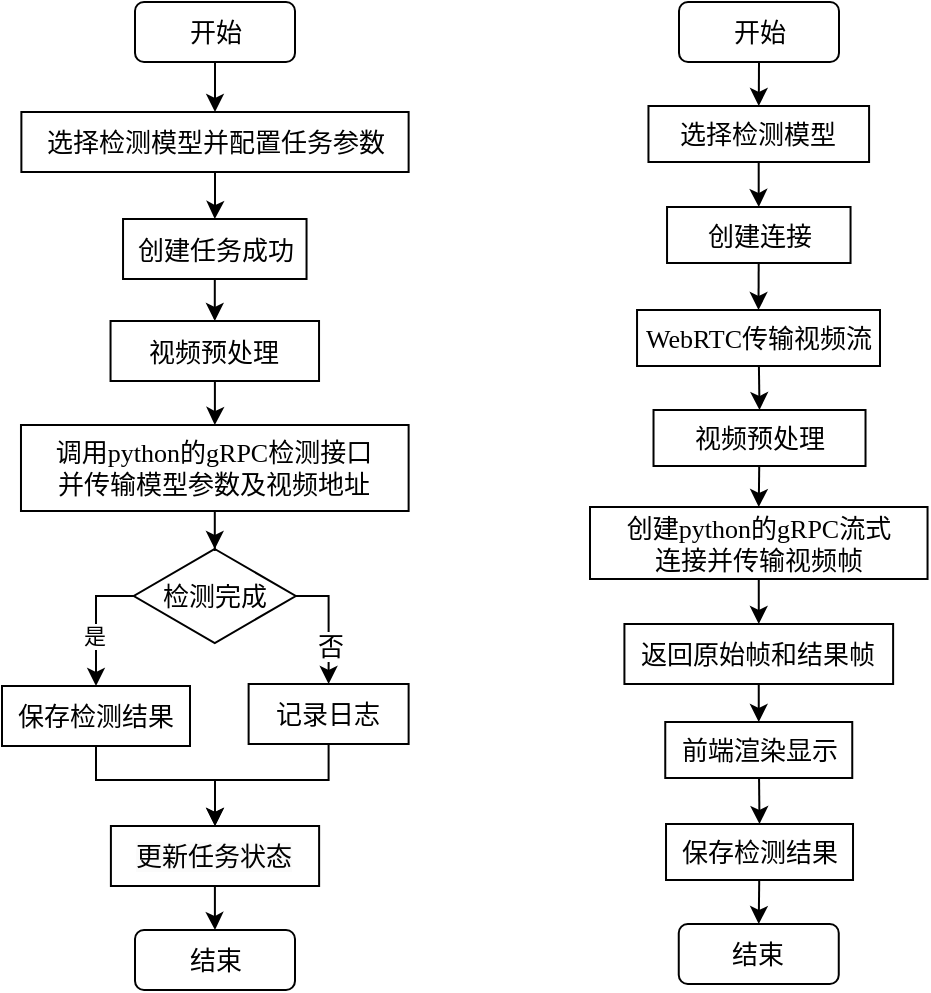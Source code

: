 <mxfile version="26.1.3">
  <diagram name="第 1 页" id="hVpuzf0cs5-q520rvy3v">
    <mxGraphModel dx="1127" dy="544" grid="1" gridSize="10" guides="1" tooltips="1" connect="1" arrows="1" fold="1" page="1" pageScale="1" pageWidth="827" pageHeight="1169" math="0" shadow="0">
      <root>
        <mxCell id="0" />
        <mxCell id="1" parent="0" />
        <mxCell id="VQWNfahwIAXLIbeWohpL-105" value="" style="group" vertex="1" connectable="0" parent="1">
          <mxGeometry x="120" y="150" width="203.31" height="494" as="geometry" />
        </mxCell>
        <mxCell id="VQWNfahwIAXLIbeWohpL-51" style="rounded=0;orthogonalLoop=1;jettySize=auto;html=1;entryX=0.5;entryY=0;entryDx=0;entryDy=0;fontFamily=宋体;exitX=0.5;exitY=1;exitDx=0;exitDy=0;" edge="1" parent="VQWNfahwIAXLIbeWohpL-105" source="VQWNfahwIAXLIbeWohpL-22" target="VQWNfahwIAXLIbeWohpL-50">
          <mxGeometry relative="1" as="geometry">
            <mxPoint x="106.524" y="-31" as="sourcePoint" />
          </mxGeometry>
        </mxCell>
        <mxCell id="VQWNfahwIAXLIbeWohpL-55" style="edgeStyle=orthogonalEdgeStyle;rounded=0;orthogonalLoop=1;jettySize=auto;html=1;entryX=0.5;entryY=0;entryDx=0;entryDy=0;fontFamily=宋体;" edge="1" parent="VQWNfahwIAXLIbeWohpL-105" source="VQWNfahwIAXLIbeWohpL-31" target="VQWNfahwIAXLIbeWohpL-35">
          <mxGeometry relative="1" as="geometry" />
        </mxCell>
        <mxCell id="VQWNfahwIAXLIbeWohpL-31" value="创建任务成功" style="rounded=0;whiteSpace=wrap;html=1;fontFamily=宋体;fontSize=13;" vertex="1" parent="VQWNfahwIAXLIbeWohpL-105">
          <mxGeometry x="60.52" y="108.5" width="91.75" height="30" as="geometry" />
        </mxCell>
        <mxCell id="VQWNfahwIAXLIbeWohpL-57" style="edgeStyle=orthogonalEdgeStyle;rounded=0;orthogonalLoop=1;jettySize=auto;html=1;entryX=0.5;entryY=0;entryDx=0;entryDy=0;fontFamily=宋体;" edge="1" parent="VQWNfahwIAXLIbeWohpL-105" source="VQWNfahwIAXLIbeWohpL-35" target="VQWNfahwIAXLIbeWohpL-56">
          <mxGeometry relative="1" as="geometry" />
        </mxCell>
        <mxCell id="VQWNfahwIAXLIbeWohpL-35" value="视频预处理" style="rounded=0;whiteSpace=wrap;html=1;fontFamily=宋体;fontSize=13;" vertex="1" parent="VQWNfahwIAXLIbeWohpL-105">
          <mxGeometry x="54.27" y="159.5" width="104.25" height="30" as="geometry" />
        </mxCell>
        <mxCell id="VQWNfahwIAXLIbeWohpL-63" style="edgeStyle=orthogonalEdgeStyle;rounded=0;orthogonalLoop=1;jettySize=auto;html=1;entryX=0.5;entryY=0;entryDx=0;entryDy=0;fontFamily=宋体;" edge="1" parent="VQWNfahwIAXLIbeWohpL-105" source="VQWNfahwIAXLIbeWohpL-40" target="VQWNfahwIAXLIbeWohpL-47">
          <mxGeometry relative="1" as="geometry">
            <Array as="points">
              <mxPoint x="163" y="297" />
            </Array>
          </mxGeometry>
        </mxCell>
        <mxCell id="VQWNfahwIAXLIbeWohpL-69" style="edgeStyle=orthogonalEdgeStyle;rounded=0;orthogonalLoop=1;jettySize=auto;html=1;entryX=0.5;entryY=0;entryDx=0;entryDy=0;fontFamily=宋体;" edge="1" parent="VQWNfahwIAXLIbeWohpL-105" source="VQWNfahwIAXLIbeWohpL-40" target="VQWNfahwIAXLIbeWohpL-42">
          <mxGeometry relative="1" as="geometry">
            <Array as="points">
              <mxPoint x="47" y="297" />
            </Array>
          </mxGeometry>
        </mxCell>
        <mxCell id="VQWNfahwIAXLIbeWohpL-70" value="是" style="edgeLabel;html=1;align=center;verticalAlign=middle;resizable=0;points=[];fontFamily=宋体;" vertex="1" connectable="0" parent="VQWNfahwIAXLIbeWohpL-69">
          <mxGeometry x="0.071" y="-1" relative="1" as="geometry">
            <mxPoint y="5" as="offset" />
          </mxGeometry>
        </mxCell>
        <mxCell id="VQWNfahwIAXLIbeWohpL-40" value="检测完成" style="rhombus;whiteSpace=wrap;html=1;fontFamily=宋体;fontSize=13;" vertex="1" parent="VQWNfahwIAXLIbeWohpL-105">
          <mxGeometry x="65.89" y="273.5" width="81" height="47" as="geometry" />
        </mxCell>
        <mxCell id="VQWNfahwIAXLIbeWohpL-66" style="edgeStyle=orthogonalEdgeStyle;rounded=0;orthogonalLoop=1;jettySize=auto;html=1;entryX=0.5;entryY=0;entryDx=0;entryDy=0;fontFamily=宋体;" edge="1" parent="VQWNfahwIAXLIbeWohpL-105" source="VQWNfahwIAXLIbeWohpL-42" target="VQWNfahwIAXLIbeWohpL-65">
          <mxGeometry relative="1" as="geometry">
            <Array as="points">
              <mxPoint x="47" y="389" />
              <mxPoint x="107" y="389" />
            </Array>
          </mxGeometry>
        </mxCell>
        <mxCell id="VQWNfahwIAXLIbeWohpL-42" value="保存检测结果" style="rounded=0;whiteSpace=wrap;html=1;fontFamily=宋体;fontSize=13;" vertex="1" parent="VQWNfahwIAXLIbeWohpL-105">
          <mxGeometry y="342" width="94" height="30" as="geometry" />
        </mxCell>
        <mxCell id="VQWNfahwIAXLIbeWohpL-43" value="结束" style="rounded=1;whiteSpace=wrap;html=1;fontFamily=宋体;fontSize=13;" vertex="1" parent="VQWNfahwIAXLIbeWohpL-105">
          <mxGeometry x="66.5" y="464" width="80" height="30" as="geometry" />
        </mxCell>
        <mxCell id="VQWNfahwIAXLIbeWohpL-71" style="edgeStyle=orthogonalEdgeStyle;rounded=0;orthogonalLoop=1;jettySize=auto;html=1;entryX=0.5;entryY=0;entryDx=0;entryDy=0;" edge="1" parent="VQWNfahwIAXLIbeWohpL-105" source="VQWNfahwIAXLIbeWohpL-50" target="VQWNfahwIAXLIbeWohpL-31">
          <mxGeometry relative="1" as="geometry" />
        </mxCell>
        <mxCell id="VQWNfahwIAXLIbeWohpL-50" value="选择检测模型并配置任务参数" style="rounded=0;whiteSpace=wrap;html=1;fontFamily=宋体;fontSize=13;" vertex="1" parent="VQWNfahwIAXLIbeWohpL-105">
          <mxGeometry x="9.69" y="55" width="193.62" height="30" as="geometry" />
        </mxCell>
        <mxCell id="VQWNfahwIAXLIbeWohpL-22" value="开始" style="rounded=1;whiteSpace=wrap;html=1;fontFamily=宋体;fontSize=13;" vertex="1" parent="VQWNfahwIAXLIbeWohpL-105">
          <mxGeometry x="66.5" width="80" height="30" as="geometry" />
        </mxCell>
        <mxCell id="VQWNfahwIAXLIbeWohpL-59" style="edgeStyle=orthogonalEdgeStyle;rounded=0;orthogonalLoop=1;jettySize=auto;html=1;entryX=0.5;entryY=0;entryDx=0;entryDy=0;fontFamily=宋体;" edge="1" parent="VQWNfahwIAXLIbeWohpL-105" source="VQWNfahwIAXLIbeWohpL-56" target="VQWNfahwIAXLIbeWohpL-40">
          <mxGeometry relative="1" as="geometry">
            <mxPoint x="106.395" y="290.5" as="targetPoint" />
          </mxGeometry>
        </mxCell>
        <mxCell id="VQWNfahwIAXLIbeWohpL-56" value="调用&lt;font face=&quot;Times New Roman&quot;&gt;python&lt;/font&gt;的&lt;font face=&quot;Times New Roman&quot;&gt;gRPC&lt;/font&gt;检测接口&lt;div&gt;并传输模型参数及视频地址&lt;/div&gt;" style="rounded=0;whiteSpace=wrap;html=1;fontFamily=宋体;fontSize=13;" vertex="1" parent="VQWNfahwIAXLIbeWohpL-105">
          <mxGeometry x="9.49" y="211.5" width="193.82" height="43" as="geometry" />
        </mxCell>
        <mxCell id="VQWNfahwIAXLIbeWohpL-67" style="edgeStyle=orthogonalEdgeStyle;rounded=0;orthogonalLoop=1;jettySize=auto;html=1;entryX=0.5;entryY=0;entryDx=0;entryDy=0;fontFamily=宋体;" edge="1" parent="VQWNfahwIAXLIbeWohpL-105" source="VQWNfahwIAXLIbeWohpL-47" target="VQWNfahwIAXLIbeWohpL-65">
          <mxGeometry relative="1" as="geometry">
            <Array as="points">
              <mxPoint x="163" y="389" />
              <mxPoint x="107" y="389" />
            </Array>
          </mxGeometry>
        </mxCell>
        <mxCell id="VQWNfahwIAXLIbeWohpL-47" value="记录日志" style="rounded=0;whiteSpace=wrap;html=1;fontFamily=宋体;fontSize=13;" vertex="1" parent="VQWNfahwIAXLIbeWohpL-105">
          <mxGeometry x="123.31" y="341" width="80" height="30" as="geometry" />
        </mxCell>
        <mxCell id="VQWNfahwIAXLIbeWohpL-64" value="否" style="edgeLabel;html=1;align=center;verticalAlign=middle;resizable=0;points=[];fontFamily=宋体;fontSize=13;" vertex="1" connectable="0" parent="VQWNfahwIAXLIbeWohpL-105">
          <mxGeometry x="166.308" y="318" as="geometry">
            <mxPoint x="-3" y="4" as="offset" />
          </mxGeometry>
        </mxCell>
        <mxCell id="VQWNfahwIAXLIbeWohpL-68" style="edgeStyle=orthogonalEdgeStyle;rounded=0;orthogonalLoop=1;jettySize=auto;html=1;entryX=0.5;entryY=0;entryDx=0;entryDy=0;fontFamily=宋体;" edge="1" parent="VQWNfahwIAXLIbeWohpL-105" source="VQWNfahwIAXLIbeWohpL-65" target="VQWNfahwIAXLIbeWohpL-43">
          <mxGeometry relative="1" as="geometry" />
        </mxCell>
        <mxCell id="VQWNfahwIAXLIbeWohpL-65" value="&lt;br&gt;&lt;span style=&quot;color: rgb(0, 0, 0); font-size: 13px; font-style: normal; font-variant-ligatures: normal; font-variant-caps: normal; font-weight: 400; letter-spacing: normal; orphans: 2; text-align: center; text-indent: 0px; text-transform: none; widows: 2; word-spacing: 0px; -webkit-text-stroke-width: 0px; white-space: normal; background-color: rgb(251, 251, 251); text-decoration-thickness: initial; text-decoration-style: initial; text-decoration-color: initial; float: none; display: inline !important;&quot;&gt;更新任务状态&lt;/span&gt;&lt;div&gt;&lt;br&gt;&lt;/div&gt;" style="rounded=0;whiteSpace=wrap;html=1;fontFamily=宋体;fontSize=13;" vertex="1" parent="VQWNfahwIAXLIbeWohpL-105">
          <mxGeometry x="54.45" y="412" width="104.11" height="30" as="geometry" />
        </mxCell>
        <mxCell id="VQWNfahwIAXLIbeWohpL-106" value="" style="group" vertex="1" connectable="0" parent="1">
          <mxGeometry x="414" y="150" width="168.77" height="491" as="geometry" />
        </mxCell>
        <mxCell id="VQWNfahwIAXLIbeWohpL-72" style="rounded=0;orthogonalLoop=1;jettySize=auto;html=1;entryX=0.5;entryY=0;entryDx=0;entryDy=0;fontFamily=宋体;exitX=0.5;exitY=1;exitDx=0;exitDy=0;" edge="1" parent="VQWNfahwIAXLIbeWohpL-106" source="VQWNfahwIAXLIbeWohpL-86" target="VQWNfahwIAXLIbeWohpL-85">
          <mxGeometry relative="1" as="geometry">
            <mxPoint x="84.524" y="-34" as="sourcePoint" />
          </mxGeometry>
        </mxCell>
        <mxCell id="VQWNfahwIAXLIbeWohpL-73" style="rounded=0;orthogonalLoop=1;jettySize=auto;html=1;entryX=0.5;entryY=0;entryDx=0;entryDy=0;fontFamily=宋体;" edge="1" parent="VQWNfahwIAXLIbeWohpL-106" source="VQWNfahwIAXLIbeWohpL-74" target="VQWNfahwIAXLIbeWohpL-76">
          <mxGeometry relative="1" as="geometry" />
        </mxCell>
        <mxCell id="VQWNfahwIAXLIbeWohpL-74" value="创建连接" style="rounded=0;whiteSpace=wrap;html=1;fontFamily=宋体;fontSize=13;" vertex="1" parent="VQWNfahwIAXLIbeWohpL-106">
          <mxGeometry x="38.52" y="102.5" width="91.75" height="28" as="geometry" />
        </mxCell>
        <mxCell id="VQWNfahwIAXLIbeWohpL-95" style="rounded=0;orthogonalLoop=1;jettySize=auto;html=1;entryX=0.5;entryY=0;entryDx=0;entryDy=0;fontFamily=宋体;" edge="1" parent="VQWNfahwIAXLIbeWohpL-106" source="VQWNfahwIAXLIbeWohpL-76" target="VQWNfahwIAXLIbeWohpL-94">
          <mxGeometry relative="1" as="geometry" />
        </mxCell>
        <mxCell id="VQWNfahwIAXLIbeWohpL-76" value="&lt;font face=&quot;Times New Roman&quot;&gt;WebRTC&lt;/font&gt;传输视频流" style="rounded=0;whiteSpace=wrap;html=1;fontFamily=宋体;fontSize=13;" vertex="1" parent="VQWNfahwIAXLIbeWohpL-106">
          <mxGeometry x="23.52" y="154" width="121.48" height="28" as="geometry" />
        </mxCell>
        <mxCell id="VQWNfahwIAXLIbeWohpL-83" value="结束" style="rounded=1;whiteSpace=wrap;html=1;fontFamily=宋体;fontSize=13;" vertex="1" parent="VQWNfahwIAXLIbeWohpL-106">
          <mxGeometry x="44.38" y="461" width="80" height="30" as="geometry" />
        </mxCell>
        <mxCell id="VQWNfahwIAXLIbeWohpL-84" style="edgeStyle=orthogonalEdgeStyle;rounded=0;orthogonalLoop=1;jettySize=auto;html=1;entryX=0.5;entryY=0;entryDx=0;entryDy=0;fontFamily=宋体;" edge="1" parent="VQWNfahwIAXLIbeWohpL-106" source="VQWNfahwIAXLIbeWohpL-85" target="VQWNfahwIAXLIbeWohpL-74">
          <mxGeometry relative="1" as="geometry" />
        </mxCell>
        <mxCell id="VQWNfahwIAXLIbeWohpL-85" value="选择检测模型" style="rounded=0;whiteSpace=wrap;html=1;fontFamily=宋体;fontSize=13;" vertex="1" parent="VQWNfahwIAXLIbeWohpL-106">
          <mxGeometry x="29.23" y="52" width="110.31" height="28" as="geometry" />
        </mxCell>
        <mxCell id="VQWNfahwIAXLIbeWohpL-86" value="开始" style="rounded=1;whiteSpace=wrap;html=1;fontFamily=宋体;fontSize=13;" vertex="1" parent="VQWNfahwIAXLIbeWohpL-106">
          <mxGeometry x="44.5" width="80" height="30" as="geometry" />
        </mxCell>
        <mxCell id="VQWNfahwIAXLIbeWohpL-98" style="rounded=0;orthogonalLoop=1;jettySize=auto;html=1;entryX=0.5;entryY=0;entryDx=0;entryDy=0;fontFamily=宋体;" edge="1" parent="VQWNfahwIAXLIbeWohpL-106" source="VQWNfahwIAXLIbeWohpL-88" target="VQWNfahwIAXLIbeWohpL-97">
          <mxGeometry relative="1" as="geometry" />
        </mxCell>
        <mxCell id="VQWNfahwIAXLIbeWohpL-88" value="创建&lt;font face=&quot;Times New Roman&quot;&gt;python&lt;/font&gt;的&lt;font face=&quot;Times New Roman&quot;&gt;gRPC&lt;/font&gt;流式&lt;div&gt;&lt;span style=&quot;background-color: transparent; color: light-dark(rgb(0, 0, 0), rgb(255, 255, 255));&quot;&gt;连接并传输视频帧&lt;/span&gt;&lt;/div&gt;" style="rounded=0;whiteSpace=wrap;html=1;fontFamily=宋体;fontSize=13;" vertex="1" parent="VQWNfahwIAXLIbeWohpL-106">
          <mxGeometry y="252.5" width="168.77" height="36" as="geometry" />
        </mxCell>
        <mxCell id="VQWNfahwIAXLIbeWohpL-96" style="rounded=0;orthogonalLoop=1;jettySize=auto;html=1;entryX=0.5;entryY=0;entryDx=0;entryDy=0;fontFamily=宋体;" edge="1" parent="VQWNfahwIAXLIbeWohpL-106" source="VQWNfahwIAXLIbeWohpL-94" target="VQWNfahwIAXLIbeWohpL-88">
          <mxGeometry relative="1" as="geometry" />
        </mxCell>
        <mxCell id="VQWNfahwIAXLIbeWohpL-94" value="视频预处理" style="rounded=0;whiteSpace=wrap;html=1;fontFamily=宋体;fontSize=13;" vertex="1" parent="VQWNfahwIAXLIbeWohpL-106">
          <mxGeometry x="31.76" y="204" width="106" height="28" as="geometry" />
        </mxCell>
        <mxCell id="VQWNfahwIAXLIbeWohpL-100" style="rounded=0;orthogonalLoop=1;jettySize=auto;html=1;entryX=0.5;entryY=0;entryDx=0;entryDy=0;fontFamily=宋体;" edge="1" parent="VQWNfahwIAXLIbeWohpL-106" source="VQWNfahwIAXLIbeWohpL-97" target="VQWNfahwIAXLIbeWohpL-99">
          <mxGeometry relative="1" as="geometry" />
        </mxCell>
        <mxCell id="VQWNfahwIAXLIbeWohpL-97" value="返回原始帧和结果帧" style="rounded=0;whiteSpace=wrap;html=1;fontFamily=宋体;fontSize=13;" vertex="1" parent="VQWNfahwIAXLIbeWohpL-106">
          <mxGeometry x="17.21" y="311" width="134.35" height="30" as="geometry" />
        </mxCell>
        <mxCell id="VQWNfahwIAXLIbeWohpL-103" style="rounded=0;orthogonalLoop=1;jettySize=auto;html=1;entryX=0.5;entryY=0;entryDx=0;entryDy=0;fontFamily=宋体;" edge="1" parent="VQWNfahwIAXLIbeWohpL-106" source="VQWNfahwIAXLIbeWohpL-99" target="VQWNfahwIAXLIbeWohpL-102">
          <mxGeometry relative="1" as="geometry" />
        </mxCell>
        <mxCell id="VQWNfahwIAXLIbeWohpL-99" value="前端渲染显示" style="rounded=0;whiteSpace=wrap;html=1;fontFamily=宋体;fontSize=13;" vertex="1" parent="VQWNfahwIAXLIbeWohpL-106">
          <mxGeometry x="37.63" y="360" width="93.5" height="28" as="geometry" />
        </mxCell>
        <mxCell id="VQWNfahwIAXLIbeWohpL-104" style="rounded=0;orthogonalLoop=1;jettySize=auto;html=1;entryX=0.5;entryY=0;entryDx=0;entryDy=0;fontFamily=宋体;" edge="1" parent="VQWNfahwIAXLIbeWohpL-106" source="VQWNfahwIAXLIbeWohpL-102" target="VQWNfahwIAXLIbeWohpL-83">
          <mxGeometry relative="1" as="geometry" />
        </mxCell>
        <mxCell id="VQWNfahwIAXLIbeWohpL-102" value="保存检测结果" style="rounded=0;whiteSpace=wrap;html=1;fontFamily=宋体;fontSize=13;" vertex="1" parent="VQWNfahwIAXLIbeWohpL-106">
          <mxGeometry x="38.01" y="411" width="93.5" height="28" as="geometry" />
        </mxCell>
      </root>
    </mxGraphModel>
  </diagram>
</mxfile>
